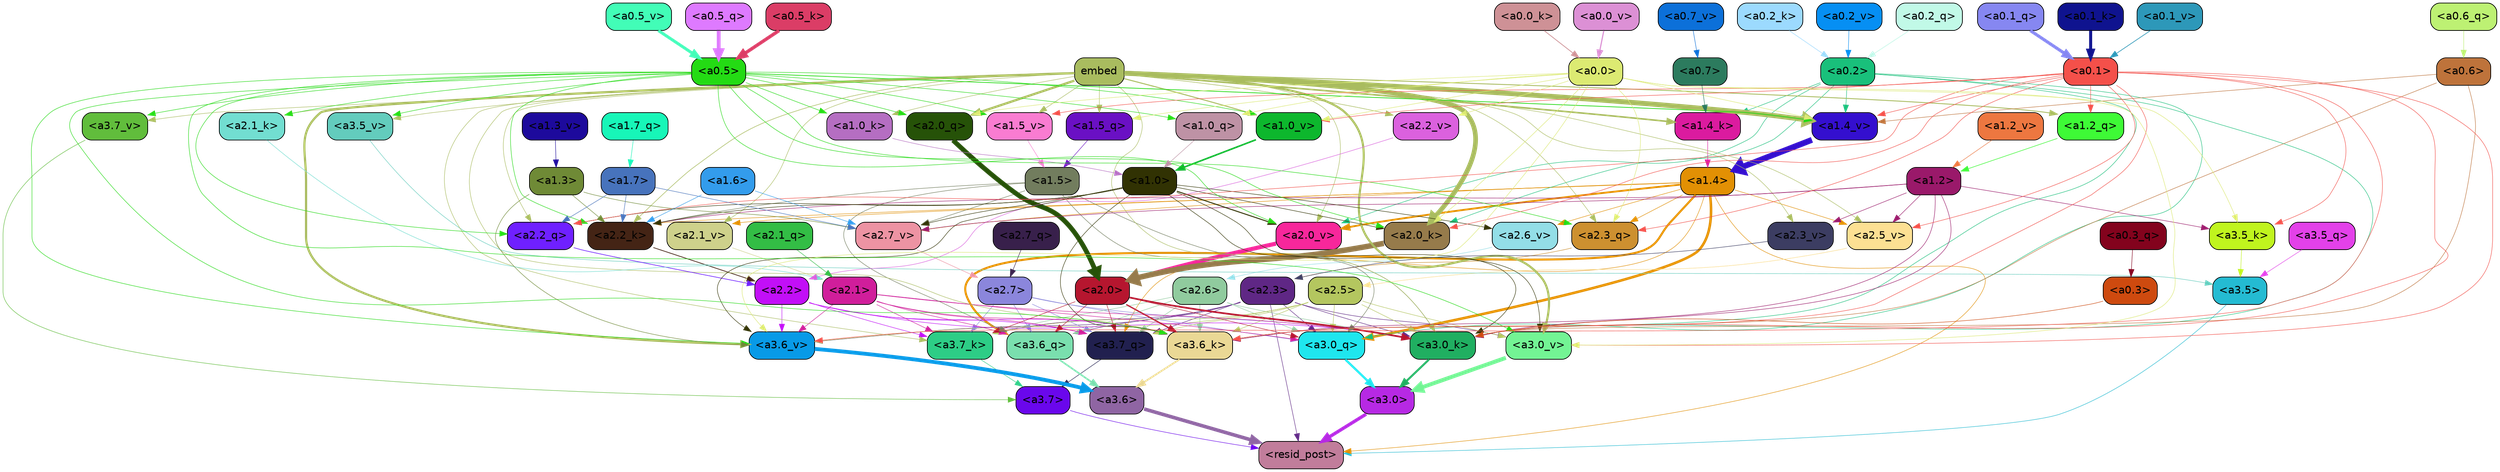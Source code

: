 strict digraph "" {
	graph [bgcolor=transparent,
		layout=dot,
		overlap=false,
		splines=true
	];
	"<a3.7>"	[color=black,
		fillcolor="#6a07ec",
		fontname=Helvetica,
		shape=box,
		style="filled, rounded"];
	"<resid_post>"	[color=black,
		fillcolor="#c17d9b",
		fontname=Helvetica,
		shape=box,
		style="filled, rounded"];
	"<a3.7>" -> "<resid_post>"	[color="#6a07ec",
		penwidth=0.6];
	"<a3.6>"	[color=black,
		fillcolor="#8f65a3",
		fontname=Helvetica,
		shape=box,
		style="filled, rounded"];
	"<a3.6>" -> "<resid_post>"	[color="#8f65a3",
		penwidth=4.646730065345764];
	"<a3.5>"	[color=black,
		fillcolor="#24bbd2",
		fontname=Helvetica,
		shape=box,
		style="filled, rounded"];
	"<a3.5>" -> "<resid_post>"	[color="#24bbd2",
		penwidth=0.6];
	"<a3.0>"	[color=black,
		fillcolor="#b729e4",
		fontname=Helvetica,
		shape=box,
		style="filled, rounded"];
	"<a3.0>" -> "<resid_post>"	[color="#b729e4",
		penwidth=4.323132634162903];
	"<a2.3>"	[color=black,
		fillcolor="#5f2785",
		fontname=Helvetica,
		shape=box,
		style="filled, rounded"];
	"<a2.3>" -> "<resid_post>"	[color="#5f2785",
		penwidth=0.6];
	"<a3.7_q>"	[color=black,
		fillcolor="#21204f",
		fontname=Helvetica,
		shape=box,
		style="filled, rounded"];
	"<a2.3>" -> "<a3.7_q>"	[color="#5f2785",
		penwidth=0.6];
	"<a3.6_q>"	[color=black,
		fillcolor="#7adfae",
		fontname=Helvetica,
		shape=box,
		style="filled, rounded"];
	"<a2.3>" -> "<a3.6_q>"	[color="#5f2785",
		penwidth=0.6];
	"<a3.0_q>"	[color=black,
		fillcolor="#1fe6ee",
		fontname=Helvetica,
		shape=box,
		style="filled, rounded"];
	"<a2.3>" -> "<a3.0_q>"	[color="#5f2785",
		penwidth=0.6];
	"<a3.7_k>"	[color=black,
		fillcolor="#2dcd86",
		fontname=Helvetica,
		shape=box,
		style="filled, rounded"];
	"<a2.3>" -> "<a3.7_k>"	[color="#5f2785",
		penwidth=0.6];
	"<a3.0_k>"	[color=black,
		fillcolor="#20af61",
		fontname=Helvetica,
		shape=box,
		style="filled, rounded"];
	"<a2.3>" -> "<a3.0_k>"	[color="#5f2785",
		penwidth=0.6];
	"<a3.6_v>"	[color=black,
		fillcolor="#089ae7",
		fontname=Helvetica,
		shape=box,
		style="filled, rounded"];
	"<a2.3>" -> "<a3.6_v>"	[color="#5f2785",
		penwidth=0.6];
	"<a3.0_v>"	[color=black,
		fillcolor="#73f494",
		fontname=Helvetica,
		shape=box,
		style="filled, rounded"];
	"<a2.3>" -> "<a3.0_v>"	[color="#5f2785",
		penwidth=0.6];
	"<a1.4>"	[color=black,
		fillcolor="#e29004",
		fontname=Helvetica,
		shape=box,
		style="filled, rounded"];
	"<a1.4>" -> "<resid_post>"	[color="#e29004",
		penwidth=0.6];
	"<a1.4>" -> "<a3.7_q>"	[color="#e29004",
		penwidth=0.6];
	"<a1.4>" -> "<a3.6_q>"	[color="#e29004",
		penwidth=2.700703263282776];
	"<a1.4>" -> "<a3.0_q>"	[color="#e29004",
		penwidth=3.34255850315094];
	"<a2.3_q>"	[color=black,
		fillcolor="#cd9030",
		fontname=Helvetica,
		shape=box,
		style="filled, rounded"];
	"<a1.4>" -> "<a2.3_q>"	[color="#e29004",
		penwidth=0.6];
	"<a2.2_k>"	[color=black,
		fillcolor="#442415",
		fontname=Helvetica,
		shape=box,
		style="filled, rounded"];
	"<a1.4>" -> "<a2.2_k>"	[color="#e29004",
		penwidth=0.6];
	"<a2.7_v>"	[color=black,
		fillcolor="#ed93a3",
		fontname=Helvetica,
		shape=box,
		style="filled, rounded"];
	"<a1.4>" -> "<a2.7_v>"	[color="#e29004",
		penwidth=0.6];
	"<a2.6_v>"	[color=black,
		fillcolor="#93dee7",
		fontname=Helvetica,
		shape=box,
		style="filled, rounded"];
	"<a1.4>" -> "<a2.6_v>"	[color="#e29004",
		penwidth=0.6];
	"<a2.5_v>"	[color=black,
		fillcolor="#fce093",
		fontname=Helvetica,
		shape=box,
		style="filled, rounded"];
	"<a1.4>" -> "<a2.5_v>"	[color="#e29004",
		penwidth=0.6];
	"<a2.1_v>"	[color=black,
		fillcolor="#ced18b",
		fontname=Helvetica,
		shape=box,
		style="filled, rounded"];
	"<a1.4>" -> "<a2.1_v>"	[color="#e29004",
		penwidth=0.6];
	"<a2.0_v>"	[color=black,
		fillcolor="#f7279b",
		fontname=Helvetica,
		shape=box,
		style="filled, rounded"];
	"<a1.4>" -> "<a2.0_v>"	[color="#e29004",
		penwidth=2.387977123260498];
	"<a3.7_q>" -> "<a3.7>"	[color="#21204f",
		penwidth=0.6];
	"<a3.6_q>" -> "<a3.6>"	[color="#7adfae",
		penwidth=2.03758105635643];
	"<a3.5_q>"	[color=black,
		fillcolor="#e341e9",
		fontname=Helvetica,
		shape=box,
		style="filled, rounded"];
	"<a3.5_q>" -> "<a3.5>"	[color="#e341e9",
		penwidth=0.6];
	"<a3.0_q>" -> "<a3.0>"	[color="#1fe6ee",
		penwidth=2.8638100624084473];
	"<a3.7_k>" -> "<a3.7>"	[color="#2dcd86",
		penwidth=0.6];
	"<a3.6_k>"	[color=black,
		fillcolor="#ead895",
		fontname=Helvetica,
		shape=box,
		style="filled, rounded"];
	"<a3.6_k>" -> "<a3.6>"	[color="#ead895",
		penwidth=2.174198240041733];
	"<a3.5_k>"	[color=black,
		fillcolor="#c0f41e",
		fontname=Helvetica,
		shape=box,
		style="filled, rounded"];
	"<a3.5_k>" -> "<a3.5>"	[color="#c0f41e",
		penwidth=0.6];
	"<a3.0_k>" -> "<a3.0>"	[color="#20af61",
		penwidth=2.6274144649505615];
	"<a3.7_v>"	[color=black,
		fillcolor="#61bd3c",
		fontname=Helvetica,
		shape=box,
		style="filled, rounded"];
	"<a3.7_v>" -> "<a3.7>"	[color="#61bd3c",
		penwidth=0.6];
	"<a3.6_v>" -> "<a3.6>"	[color="#089ae7",
		penwidth=5.002329230308533];
	"<a3.5_v>"	[color=black,
		fillcolor="#63ccbd",
		fontname=Helvetica,
		shape=box,
		style="filled, rounded"];
	"<a3.5_v>" -> "<a3.5>"	[color="#63ccbd",
		penwidth=0.6];
	"<a3.0_v>" -> "<a3.0>"	[color="#73f494",
		penwidth=5.188832879066467];
	"<a2.7>"	[color=black,
		fillcolor="#8b86dc",
		fontname=Helvetica,
		shape=box,
		style="filled, rounded"];
	"<a2.7>" -> "<a3.7_q>"	[color="#8b86dc",
		penwidth=0.6];
	"<a2.7>" -> "<a3.6_q>"	[color="#8b86dc",
		penwidth=0.6];
	"<a2.7>" -> "<a3.0_q>"	[color="#8b86dc",
		penwidth=0.6];
	"<a2.7>" -> "<a3.7_k>"	[color="#8b86dc",
		penwidth=0.6];
	"<a2.7>" -> "<a3.0_k>"	[color="#8b86dc",
		penwidth=0.6];
	"<a2.6>"	[color=black,
		fillcolor="#90cb9e",
		fontname=Helvetica,
		shape=box,
		style="filled, rounded"];
	"<a2.6>" -> "<a3.7_q>"	[color="#90cb9e",
		penwidth=0.6];
	"<a2.6>" -> "<a3.6_q>"	[color="#90cb9e",
		penwidth=0.6];
	"<a2.6>" -> "<a3.0_q>"	[color="#90cb9e",
		penwidth=0.6];
	"<a2.6>" -> "<a3.7_k>"	[color="#90cb9e",
		penwidth=0.6];
	"<a2.6>" -> "<a3.6_k>"	[color="#90cb9e",
		penwidth=0.6];
	"<a2.6>" -> "<a3.0_k>"	[color="#90cb9e",
		penwidth=0.6];
	"<a2.5>"	[color=black,
		fillcolor="#b4c65f",
		fontname=Helvetica,
		shape=box,
		style="filled, rounded"];
	"<a2.5>" -> "<a3.7_q>"	[color="#b4c65f",
		penwidth=0.6];
	"<a2.5>" -> "<a3.0_q>"	[color="#b4c65f",
		penwidth=0.6];
	"<a2.5>" -> "<a3.7_k>"	[color="#b4c65f",
		penwidth=0.6];
	"<a2.5>" -> "<a3.6_k>"	[color="#b4c65f",
		penwidth=0.6];
	"<a2.5>" -> "<a3.0_k>"	[color="#b4c65f",
		penwidth=0.6];
	"<a2.5>" -> "<a3.6_v>"	[color="#b4c65f",
		penwidth=0.6];
	"<a2.5>" -> "<a3.0_v>"	[color="#b4c65f",
		penwidth=0.6];
	"<a2.2>"	[color=black,
		fillcolor="#c20ff7",
		fontname=Helvetica,
		shape=box,
		style="filled, rounded"];
	"<a2.2>" -> "<a3.7_q>"	[color="#c20ff7",
		penwidth=0.6];
	"<a2.2>" -> "<a3.7_k>"	[color="#c20ff7",
		penwidth=0.6];
	"<a2.2>" -> "<a3.6_k>"	[color="#c20ff7",
		penwidth=0.6];
	"<a2.2>" -> "<a3.0_k>"	[color="#c20ff7",
		penwidth=0.6];
	"<a2.2>" -> "<a3.6_v>"	[color="#c20ff7",
		penwidth=0.6];
	"<a2.1>"	[color=black,
		fillcolor="#d01e9b",
		fontname=Helvetica,
		shape=box,
		style="filled, rounded"];
	"<a2.1>" -> "<a3.7_q>"	[color="#d01e9b",
		penwidth=0.6];
	"<a2.1>" -> "<a3.6_q>"	[color="#d01e9b",
		penwidth=0.6];
	"<a2.1>" -> "<a3.0_q>"	[color="#d01e9b",
		penwidth=0.6];
	"<a2.1>" -> "<a3.7_k>"	[color="#d01e9b",
		penwidth=0.6];
	"<a2.1>" -> "<a3.6_k>"	[color="#d01e9b",
		penwidth=0.6];
	"<a2.1>" -> "<a3.0_k>"	[color="#d01e9b",
		penwidth=0.6];
	"<a2.1>" -> "<a3.6_v>"	[color="#d01e9b",
		penwidth=0.6];
	"<a2.0>"	[color=black,
		fillcolor="#b6162f",
		fontname=Helvetica,
		shape=box,
		style="filled, rounded"];
	"<a2.0>" -> "<a3.7_q>"	[color="#b6162f",
		penwidth=0.6];
	"<a2.0>" -> "<a3.6_q>"	[color="#b6162f",
		penwidth=0.6];
	"<a2.0>" -> "<a3.0_q>"	[color="#b6162f",
		penwidth=0.6];
	"<a2.0>" -> "<a3.7_k>"	[color="#b6162f",
		penwidth=0.6];
	"<a2.0>" -> "<a3.6_k>"	[color="#b6162f",
		penwidth=1.6454488784074783];
	"<a2.0>" -> "<a3.0_k>"	[color="#b6162f",
		penwidth=2.2218968719244003];
	"<a1.5>"	[color=black,
		fillcolor="#727d5e",
		fontname=Helvetica,
		shape=box,
		style="filled, rounded"];
	"<a1.5>" -> "<a3.6_q>"	[color="#727d5e",
		penwidth=0.6];
	"<a1.5>" -> "<a3.0_q>"	[color="#727d5e",
		penwidth=0.6];
	"<a1.5>" -> "<a3.0_k>"	[color="#727d5e",
		penwidth=0.6];
	"<a1.5>" -> "<a2.2_k>"	[color="#727d5e",
		penwidth=0.6];
	"<a1.5>" -> "<a2.7_v>"	[color="#727d5e",
		penwidth=0.6];
	"<a0.2>"	[color=black,
		fillcolor="#19c07b",
		fontname=Helvetica,
		shape=box,
		style="filled, rounded"];
	"<a0.2>" -> "<a3.0_q>"	[color="#19c07b",
		penwidth=0.6];
	"<a0.2>" -> "<a3.6_k>"	[color="#19c07b",
		penwidth=0.6];
	"<a0.2>" -> "<a3.0_k>"	[color="#19c07b",
		penwidth=0.6];
	"<a2.0_k>"	[color=black,
		fillcolor="#967b4b",
		fontname=Helvetica,
		shape=box,
		style="filled, rounded"];
	"<a0.2>" -> "<a2.0_k>"	[color="#19c07b",
		penwidth=0.6];
	"<a0.2>" -> "<a2.0_v>"	[color="#19c07b",
		penwidth=0.6];
	"<a1.4_k>"	[color=black,
		fillcolor="#db1b9f",
		fontname=Helvetica,
		shape=box,
		style="filled, rounded"];
	"<a0.2>" -> "<a1.4_k>"	[color="#19c07b",
		penwidth=0.6];
	"<a1.4_v>"	[color=black,
		fillcolor="#340fcf",
		fontname=Helvetica,
		shape=box,
		style="filled, rounded"];
	"<a0.2>" -> "<a1.4_v>"	[color="#19c07b",
		penwidth=0.6];
	embed	[color=black,
		fillcolor="#a9bc5f",
		fontname=Helvetica,
		shape=box,
		style="filled, rounded"];
	embed -> "<a3.7_k>"	[color="#a9bc5f",
		penwidth=0.6];
	embed -> "<a3.6_k>"	[color="#a9bc5f",
		penwidth=0.6];
	embed -> "<a3.0_k>"	[color="#a9bc5f",
		penwidth=0.6];
	embed -> "<a3.7_v>"	[color="#a9bc5f",
		penwidth=0.6];
	embed -> "<a3.6_v>"	[color="#a9bc5f",
		penwidth=2.8301228284835815];
	embed -> "<a3.5_v>"	[color="#a9bc5f",
		penwidth=0.6];
	embed -> "<a3.0_v>"	[color="#a9bc5f",
		penwidth=2.7660785913467407];
	embed -> "<a2.3_q>"	[color="#a9bc5f",
		penwidth=0.6];
	"<a2.2_q>"	[color=black,
		fillcolor="#6f20ff",
		fontname=Helvetica,
		shape=box,
		style="filled, rounded"];
	embed -> "<a2.2_q>"	[color="#a9bc5f",
		penwidth=0.6];
	"<a2.0_q>"	[color=black,
		fillcolor="#265208",
		fontname=Helvetica,
		shape=box,
		style="filled, rounded"];
	embed -> "<a2.0_q>"	[color="#a9bc5f",
		penwidth=2.918822765350342];
	embed -> "<a2.2_k>"	[color="#a9bc5f",
		penwidth=0.7099294662475586];
	"<a2.1_k>"	[color=black,
		fillcolor="#72ded1",
		fontname=Helvetica,
		shape=box,
		style="filled, rounded"];
	embed -> "<a2.1_k>"	[color="#a9bc5f",
		penwidth=0.6];
	embed -> "<a2.0_k>"	[color="#a9bc5f",
		penwidth=6.075345039367676];
	embed -> "<a2.5_v>"	[color="#a9bc5f",
		penwidth=0.6];
	"<a2.3_v>"	[color=black,
		fillcolor="#3c3d62",
		fontname=Helvetica,
		shape=box,
		style="filled, rounded"];
	embed -> "<a2.3_v>"	[color="#a9bc5f",
		penwidth=0.6];
	"<a2.2_v>"	[color=black,
		fillcolor="#db61de",
		fontname=Helvetica,
		shape=box,
		style="filled, rounded"];
	embed -> "<a2.2_v>"	[color="#a9bc5f",
		penwidth=0.6909599304199219];
	embed -> "<a2.1_v>"	[color="#a9bc5f",
		penwidth=0.6];
	embed -> "<a2.0_v>"	[color="#a9bc5f",
		penwidth=0.6];
	"<a1.5_q>"	[color=black,
		fillcolor="#6a10c4",
		fontname=Helvetica,
		shape=box,
		style="filled, rounded"];
	embed -> "<a1.5_q>"	[color="#a9bc5f",
		penwidth=0.6];
	"<a1.2_q>"	[color=black,
		fillcolor="#3efa36",
		fontname=Helvetica,
		shape=box,
		style="filled, rounded"];
	embed -> "<a1.2_q>"	[color="#a9bc5f",
		penwidth=1.1075286865234375];
	embed -> "<a1.4_k>"	[color="#a9bc5f",
		penwidth=2.043105125427246];
	"<a1.0_k>"	[color=black,
		fillcolor="#b56ec2",
		fontname=Helvetica,
		shape=box,
		style="filled, rounded"];
	embed -> "<a1.0_k>"	[color="#a9bc5f",
		penwidth=0.6];
	"<a1.5_v>"	[color=black,
		fillcolor="#f97cd1",
		fontname=Helvetica,
		shape=box,
		style="filled, rounded"];
	embed -> "<a1.5_v>"	[color="#a9bc5f",
		penwidth=0.6];
	embed -> "<a1.4_v>"	[color="#a9bc5f",
		penwidth=6.46385931968689];
	"<a1.0_v>"	[color=black,
		fillcolor="#0db72d",
		fontname=Helvetica,
		shape=box,
		style="filled, rounded"];
	embed -> "<a1.0_v>"	[color="#a9bc5f",
		penwidth=1.273291826248169];
	"<a1.2>"	[color=black,
		fillcolor="#9a196a",
		fontname=Helvetica,
		shape=box,
		style="filled, rounded"];
	"<a1.2>" -> "<a3.6_k>"	[color="#9a196a",
		penwidth=0.6];
	"<a1.2>" -> "<a3.5_k>"	[color="#9a196a",
		penwidth=0.6];
	"<a1.2>" -> "<a3.0_k>"	[color="#9a196a",
		penwidth=0.6];
	"<a1.2>" -> "<a2.2_k>"	[color="#9a196a",
		penwidth=0.6];
	"<a1.2>" -> "<a2.7_v>"	[color="#9a196a",
		penwidth=0.6];
	"<a1.2>" -> "<a2.5_v>"	[color="#9a196a",
		penwidth=0.6];
	"<a1.2>" -> "<a2.3_v>"	[color="#9a196a",
		penwidth=0.6];
	"<a1.0>"	[color=black,
		fillcolor="#313203",
		fontname=Helvetica,
		shape=box,
		style="filled, rounded"];
	"<a1.0>" -> "<a3.6_k>"	[color="#313203",
		penwidth=0.6];
	"<a1.0>" -> "<a3.0_k>"	[color="#313203",
		penwidth=0.6];
	"<a1.0>" -> "<a3.6_v>"	[color="#313203",
		penwidth=0.6];
	"<a1.0>" -> "<a3.0_v>"	[color="#313203",
		penwidth=0.6];
	"<a1.0>" -> "<a2.2_q>"	[color="#313203",
		penwidth=0.6];
	"<a1.0>" -> "<a2.2_k>"	[color="#313203",
		penwidth=0.6];
	"<a1.0>" -> "<a2.0_k>"	[color="#313203",
		penwidth=0.6];
	"<a1.0>" -> "<a2.7_v>"	[color="#313203",
		penwidth=0.6];
	"<a1.0>" -> "<a2.6_v>"	[color="#313203",
		penwidth=0.6];
	"<a1.0>" -> "<a2.0_v>"	[color="#313203",
		penwidth=1.2435333728790283];
	"<a0.6>"	[color=black,
		fillcolor="#be733b",
		fontname=Helvetica,
		shape=box,
		style="filled, rounded"];
	"<a0.6>" -> "<a3.6_k>"	[color="#be733b",
		penwidth=0.6];
	"<a0.6>" -> "<a3.0_k>"	[color="#be733b",
		penwidth=0.6];
	"<a0.6>" -> "<a1.4_v>"	[color="#be733b",
		penwidth=0.6];
	"<a0.5>"	[color=black,
		fillcolor="#24db14",
		fontname=Helvetica,
		shape=box,
		style="filled, rounded"];
	"<a0.5>" -> "<a3.6_k>"	[color="#24db14",
		penwidth=0.6];
	"<a0.5>" -> "<a3.7_v>"	[color="#24db14",
		penwidth=0.6];
	"<a0.5>" -> "<a3.6_v>"	[color="#24db14",
		penwidth=0.6];
	"<a0.5>" -> "<a3.5_v>"	[color="#24db14",
		penwidth=0.6];
	"<a0.5>" -> "<a3.0_v>"	[color="#24db14",
		penwidth=0.6124261617660522];
	"<a0.5>" -> "<a2.3_q>"	[color="#24db14",
		penwidth=0.6];
	"<a0.5>" -> "<a2.2_q>"	[color="#24db14",
		penwidth=0.6];
	"<a0.5>" -> "<a2.0_q>"	[color="#24db14",
		penwidth=0.6];
	"<a0.5>" -> "<a2.2_k>"	[color="#24db14",
		penwidth=0.6];
	"<a0.5>" -> "<a2.1_k>"	[color="#24db14",
		penwidth=0.6];
	"<a0.5>" -> "<a2.0_k>"	[color="#24db14",
		penwidth=0.6112704277038574];
	"<a0.5>" -> "<a2.0_v>"	[color="#24db14",
		penwidth=0.6];
	"<a1.0_q>"	[color=black,
		fillcolor="#be92a5",
		fontname=Helvetica,
		shape=box,
		style="filled, rounded"];
	"<a0.5>" -> "<a1.0_q>"	[color="#24db14",
		penwidth=0.6];
	"<a0.5>" -> "<a1.0_k>"	[color="#24db14",
		penwidth=0.6];
	"<a0.5>" -> "<a1.5_v>"	[color="#24db14",
		penwidth=0.6];
	"<a0.5>" -> "<a1.4_v>"	[color="#24db14",
		penwidth=0.9145197868347168];
	"<a0.5>" -> "<a1.0_v>"	[color="#24db14",
		penwidth=0.6];
	"<a0.1>"	[color=black,
		fillcolor="#f4504a",
		fontname=Helvetica,
		shape=box,
		style="filled, rounded"];
	"<a0.1>" -> "<a3.6_k>"	[color="#f4504a",
		penwidth=0.6];
	"<a0.1>" -> "<a3.5_k>"	[color="#f4504a",
		penwidth=0.6];
	"<a0.1>" -> "<a3.0_k>"	[color="#f4504a",
		penwidth=0.6];
	"<a0.1>" -> "<a3.6_v>"	[color="#f4504a",
		penwidth=0.6];
	"<a0.1>" -> "<a3.0_v>"	[color="#f4504a",
		penwidth=0.6];
	"<a0.1>" -> "<a2.3_q>"	[color="#f4504a",
		penwidth=0.6];
	"<a0.1>" -> "<a2.2_q>"	[color="#f4504a",
		penwidth=0.6];
	"<a0.1>" -> "<a2.0_k>"	[color="#f4504a",
		penwidth=0.6];
	"<a0.1>" -> "<a2.5_v>"	[color="#f4504a",
		penwidth=0.6];
	"<a0.1>" -> "<a1.2_q>"	[color="#f4504a",
		penwidth=0.6];
	"<a0.1>" -> "<a1.5_v>"	[color="#f4504a",
		penwidth=0.6];
	"<a0.1>" -> "<a1.4_v>"	[color="#f4504a",
		penwidth=0.6];
	"<a0.1>" -> "<a1.0_v>"	[color="#f4504a",
		penwidth=0.6];
	"<a0.0>"	[color=black,
		fillcolor="#dcea72",
		fontname=Helvetica,
		shape=box,
		style="filled, rounded"];
	"<a0.0>" -> "<a3.5_k>"	[color="#dcea72",
		penwidth=0.6];
	"<a0.0>" -> "<a3.6_v>"	[color="#dcea72",
		penwidth=0.6];
	"<a0.0>" -> "<a3.0_v>"	[color="#dcea72",
		penwidth=0.6];
	"<a0.0>" -> "<a2.3_q>"	[color="#dcea72",
		penwidth=0.6];
	"<a0.0>" -> "<a2.0_q>"	[color="#dcea72",
		penwidth=0.6];
	"<a0.0>" -> "<a2.0_k>"	[color="#dcea72",
		penwidth=0.6];
	"<a0.0>" -> "<a2.2_v>"	[color="#dcea72",
		penwidth=0.6];
	"<a0.0>" -> "<a1.5_q>"	[color="#dcea72",
		penwidth=0.6];
	"<a0.0>" -> "<a1.0_q>"	[color="#dcea72",
		penwidth=0.6];
	"<a0.0>" -> "<a1.4_v>"	[color="#dcea72",
		penwidth=0.6];
	"<a0.0>" -> "<a1.0_v>"	[color="#dcea72",
		penwidth=0.6];
	"<a0.3>"	[color=black,
		fillcolor="#ce4a0f",
		fontname=Helvetica,
		shape=box,
		style="filled, rounded"];
	"<a0.3>" -> "<a3.0_k>"	[color="#ce4a0f",
		penwidth=0.6];
	"<a1.3>"	[color=black,
		fillcolor="#6f8a36",
		fontname=Helvetica,
		shape=box,
		style="filled, rounded"];
	"<a1.3>" -> "<a3.6_v>"	[color="#6f8a36",
		penwidth=0.6];
	"<a1.3>" -> "<a2.2_k>"	[color="#6f8a36",
		penwidth=0.6];
	"<a1.3>" -> "<a2.7_v>"	[color="#6f8a36",
		penwidth=0.6];
	"<a2.7_q>"	[color=black,
		fillcolor="#38204b",
		fontname=Helvetica,
		shape=box,
		style="filled, rounded"];
	"<a2.7_q>" -> "<a2.7>"	[color="#38204b",
		penwidth=0.6];
	"<a2.3_q>" -> "<a2.3>"	[color="#cd9030",
		penwidth=0.6];
	"<a2.2_q>" -> "<a2.2>"	[color="#6f20ff",
		penwidth=0.8114519119262695];
	"<a2.1_q>"	[color=black,
		fillcolor="#33bd45",
		fontname=Helvetica,
		shape=box,
		style="filled, rounded"];
	"<a2.1_q>" -> "<a2.1>"	[color="#33bd45",
		penwidth=0.6];
	"<a2.0_q>" -> "<a2.0>"	[color="#265208",
		penwidth=6.2323237657547];
	"<a2.2_k>" -> "<a2.2>"	[color="#442415",
		penwidth=0.9331893920898438];
	"<a2.1_k>" -> "<a2.1>"	[color="#72ded1",
		penwidth=0.6];
	"<a2.0_k>" -> "<a2.0>"	[color="#967b4b",
		penwidth=7.158664226531982];
	"<a2.7_v>" -> "<a2.7>"	[color="#ed93a3",
		penwidth=0.6];
	"<a2.6_v>" -> "<a2.6>"	[color="#93dee7",
		penwidth=0.6];
	"<a2.5_v>" -> "<a2.5>"	[color="#fce093",
		penwidth=0.6657319068908691];
	"<a2.3_v>" -> "<a2.3>"	[color="#3c3d62",
		penwidth=0.6];
	"<a2.2_v>" -> "<a2.2>"	[color="#db61de",
		penwidth=0.6];
	"<a2.1_v>" -> "<a2.1>"	[color="#ced18b",
		penwidth=0.6];
	"<a2.0_v>" -> "<a2.0>"	[color="#f7279b",
		penwidth=5.380099236965179];
	"<a1.7>"	[color=black,
		fillcolor="#4773bc",
		fontname=Helvetica,
		shape=box,
		style="filled, rounded"];
	"<a1.7>" -> "<a2.2_q>"	[color="#4773bc",
		penwidth=0.6];
	"<a1.7>" -> "<a2.2_k>"	[color="#4773bc",
		penwidth=0.6];
	"<a1.7>" -> "<a2.7_v>"	[color="#4773bc",
		penwidth=0.6];
	"<a1.6>"	[color=black,
		fillcolor="#339cec",
		fontname=Helvetica,
		shape=box,
		style="filled, rounded"];
	"<a1.6>" -> "<a2.2_k>"	[color="#339cec",
		penwidth=0.6];
	"<a1.6>" -> "<a2.7_v>"	[color="#339cec",
		penwidth=0.6];
	"<a1.7_q>"	[color=black,
		fillcolor="#17f6b8",
		fontname=Helvetica,
		shape=box,
		style="filled, rounded"];
	"<a1.7_q>" -> "<a1.7>"	[color="#17f6b8",
		penwidth=0.6];
	"<a1.5_q>" -> "<a1.5>"	[color="#6a10c4",
		penwidth=0.6];
	"<a1.2_q>" -> "<a1.2>"	[color="#3efa36",
		penwidth=0.6965713500976562];
	"<a1.0_q>" -> "<a1.0>"	[color="#be92a5",
		penwidth=0.6];
	"<a1.4_k>" -> "<a1.4>"	[color="#db1b9f",
		penwidth=0.6];
	"<a1.0_k>" -> "<a1.0>"	[color="#b56ec2",
		penwidth=0.6];
	"<a1.5_v>" -> "<a1.5>"	[color="#f97cd1",
		penwidth=0.6];
	"<a1.4_v>" -> "<a1.4>"	[color="#340fcf",
		penwidth=7.649995803833008];
	"<a1.3_v>"	[color=black,
		fillcolor="#1d0a9c",
		fontname=Helvetica,
		shape=box,
		style="filled, rounded"];
	"<a1.3_v>" -> "<a1.3>"	[color="#1d0a9c",
		penwidth=0.6];
	"<a1.2_v>"	[color=black,
		fillcolor="#ed7740",
		fontname=Helvetica,
		shape=box,
		style="filled, rounded"];
	"<a1.2_v>" -> "<a1.2>"	[color="#ed7740",
		penwidth=0.6];
	"<a1.0_v>" -> "<a1.0>"	[color="#0db72d",
		penwidth=2.050852060317993];
	"<a0.7>"	[color=black,
		fillcolor="#2c7b5e",
		fontname=Helvetica,
		shape=box,
		style="filled, rounded"];
	"<a0.7>" -> "<a1.4_k>"	[color="#2c7b5e",
		penwidth=0.6];
	"<a0.6_q>"	[color=black,
		fillcolor="#bdf173",
		fontname=Helvetica,
		shape=box,
		style="filled, rounded"];
	"<a0.6_q>" -> "<a0.6>"	[color="#bdf173",
		penwidth=0.6];
	"<a0.5_q>"	[color=black,
		fillcolor="#de7aff",
		fontname=Helvetica,
		shape=box,
		style="filled, rounded"];
	"<a0.5_q>" -> "<a0.5>"	[color="#de7aff",
		penwidth=4.9415271282196045];
	"<a0.3_q>"	[color=black,
		fillcolor="#83031d",
		fontname=Helvetica,
		shape=box,
		style="filled, rounded"];
	"<a0.3_q>" -> "<a0.3>"	[color="#83031d",
		penwidth=0.6];
	"<a0.2_q>"	[color=black,
		fillcolor="#c1f9e7",
		fontname=Helvetica,
		shape=box,
		style="filled, rounded"];
	"<a0.2_q>" -> "<a0.2>"	[color="#c1f9e7",
		penwidth=0.7393593788146973];
	"<a0.1_q>"	[color=black,
		fillcolor="#8687f1",
		fontname=Helvetica,
		shape=box,
		style="filled, rounded"];
	"<a0.1_q>" -> "<a0.1>"	[color="#8687f1",
		penwidth=4.0437469482421875];
	"<a0.5_k>"	[color=black,
		fillcolor="#db3d66",
		fontname=Helvetica,
		shape=box,
		style="filled, rounded"];
	"<a0.5_k>" -> "<a0.5>"	[color="#db3d66",
		penwidth=4.382697105407715];
	"<a0.2_k>"	[color=black,
		fillcolor="#9cdafe",
		fontname=Helvetica,
		shape=box,
		style="filled, rounded"];
	"<a0.2_k>" -> "<a0.2>"	[color="#9cdafe",
		penwidth=0.6394491195678711];
	"<a0.1_k>"	[color=black,
		fillcolor="#0f138f",
		fontname=Helvetica,
		shape=box,
		style="filled, rounded"];
	"<a0.1_k>" -> "<a0.1>"	[color="#0f138f",
		penwidth=3.9428932666778564];
	"<a0.0_k>"	[color=black,
		fillcolor="#ce9196",
		fontname=Helvetica,
		shape=box,
		style="filled, rounded"];
	"<a0.0_k>" -> "<a0.0>"	[color="#ce9196",
		penwidth=0.9280776977539062];
	"<a0.7_v>"	[color=black,
		fillcolor="#0c70d9",
		fontname=Helvetica,
		shape=box,
		style="filled, rounded"];
	"<a0.7_v>" -> "<a0.7>"	[color="#0c70d9",
		penwidth=0.6];
	"<a0.5_v>"	[color=black,
		fillcolor="#42fdb7",
		fontname=Helvetica,
		shape=box,
		style="filled, rounded"];
	"<a0.5_v>" -> "<a0.5>"	[color="#42fdb7",
		penwidth=3.8846328258514404];
	"<a0.2_v>"	[color=black,
		fillcolor="#068ff3",
		fontname=Helvetica,
		shape=box,
		style="filled, rounded"];
	"<a0.2_v>" -> "<a0.2>"	[color="#068ff3",
		penwidth=0.6];
	"<a0.1_v>"	[color=black,
		fillcolor="#2d98b9",
		fontname=Helvetica,
		shape=box,
		style="filled, rounded"];
	"<a0.1_v>" -> "<a0.1>"	[color="#2d98b9",
		penwidth=0.8284716606140137];
	"<a0.0_v>"	[color=black,
		fillcolor="#dc90d5",
		fontname=Helvetica,
		shape=box,
		style="filled, rounded"];
	"<a0.0_v>" -> "<a0.0>"	[color="#dc90d5",
		penwidth=1.44976806640625];
}
